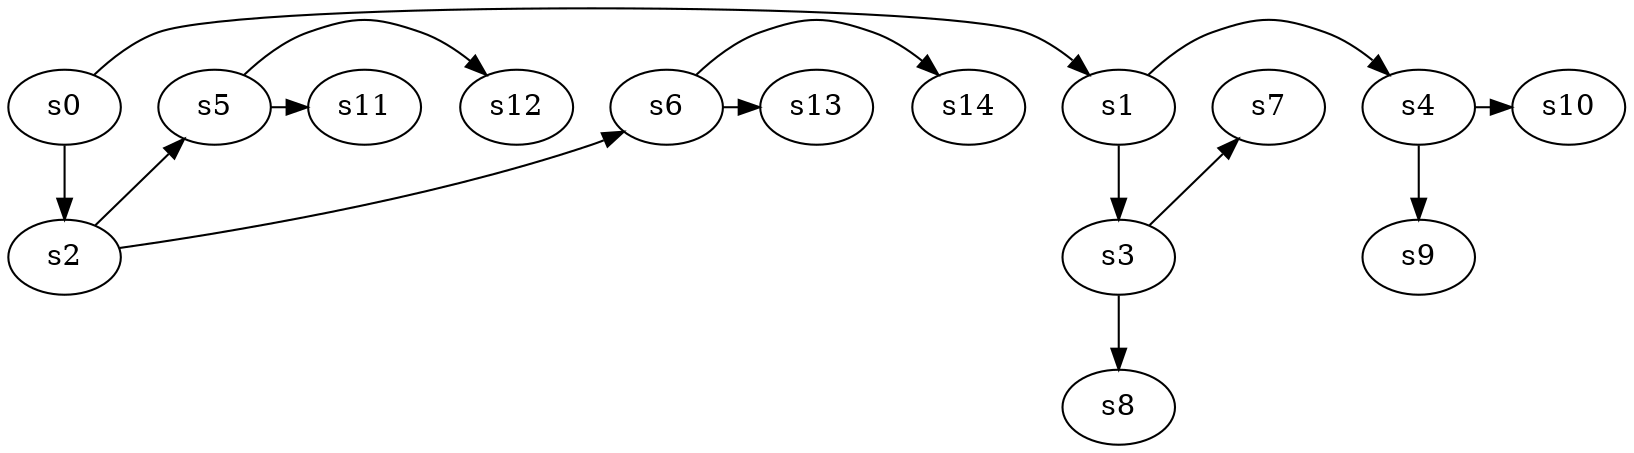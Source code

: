 digraph game_0337_branch_4_2 {
    s0 [name="s0", player=0, target=1];
    s1 [name="s1", player=1];
    s2 [name="s2", player=1];
    s3 [name="s3", player=0, target=1];
    s4 [name="s4", player=0];
    s5 [name="s5", player=0, target=1];
    s6 [name="s6", player=1];
    s7 [name="s7", player=1];
    s8 [name="s8", player=1, target=1];
    s9 [name="s9", player=0];
    s10 [name="s10", player=1];
    s11 [name="s11", player=0];
    s12 [name="s12", player=0];
    s13 [name="s13", player=0];
    s14 [name="s14", player=0];

    s0 -> s1 [constraint="time % 3 == 0 || time % 2 == 1"];
    s0 -> s2;
    s1 -> s3;
    s1 -> s4 [constraint="time % 4 == 0 || time % 2 == 1"];
    s2 -> s5 [constraint="time % 4 == 2"];
    s2 -> s6 [constraint="time == 1"];
    s3 -> s7 [constraint="time % 5 == 4"];
    s3 -> s8;
    s4 -> s9;
    s4 -> s10 [constraint="time == 6 || time == 8 || time == 11"];
    s5 -> s11 [constraint="time % 3 == 2"];
    s5 -> s12 [constraint="!(time % 5 == 0)"];
    s6 -> s13 [constraint="time == 1 || time == 7 || time == 9 || time == 12"];
    s6 -> s14 [constraint="!(time % 5 == 0)"];
}
